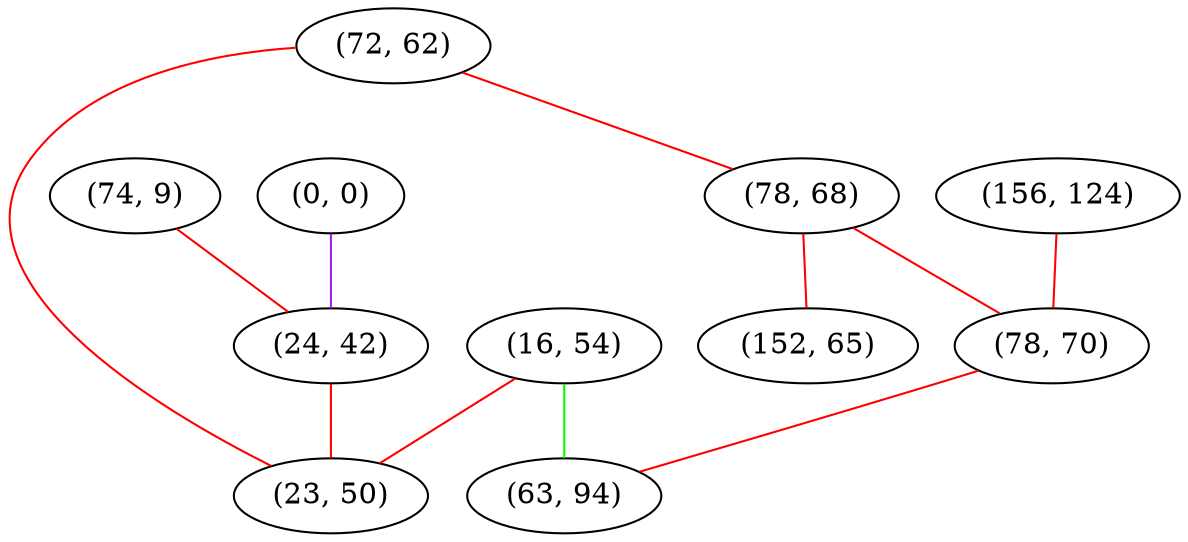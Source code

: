 graph "" {
"(0, 0)";
"(72, 62)";
"(78, 68)";
"(156, 124)";
"(78, 70)";
"(16, 54)";
"(74, 9)";
"(152, 65)";
"(63, 94)";
"(24, 42)";
"(23, 50)";
"(0, 0)" -- "(24, 42)"  [color=purple, key=0, weight=4];
"(72, 62)" -- "(78, 68)"  [color=red, key=0, weight=1];
"(72, 62)" -- "(23, 50)"  [color=red, key=0, weight=1];
"(78, 68)" -- "(152, 65)"  [color=red, key=0, weight=1];
"(78, 68)" -- "(78, 70)"  [color=red, key=0, weight=1];
"(156, 124)" -- "(78, 70)"  [color=red, key=0, weight=1];
"(78, 70)" -- "(63, 94)"  [color=red, key=0, weight=1];
"(16, 54)" -- "(63, 94)"  [color=green, key=0, weight=2];
"(16, 54)" -- "(23, 50)"  [color=red, key=0, weight=1];
"(74, 9)" -- "(24, 42)"  [color=red, key=0, weight=1];
"(24, 42)" -- "(23, 50)"  [color=red, key=0, weight=1];
}
